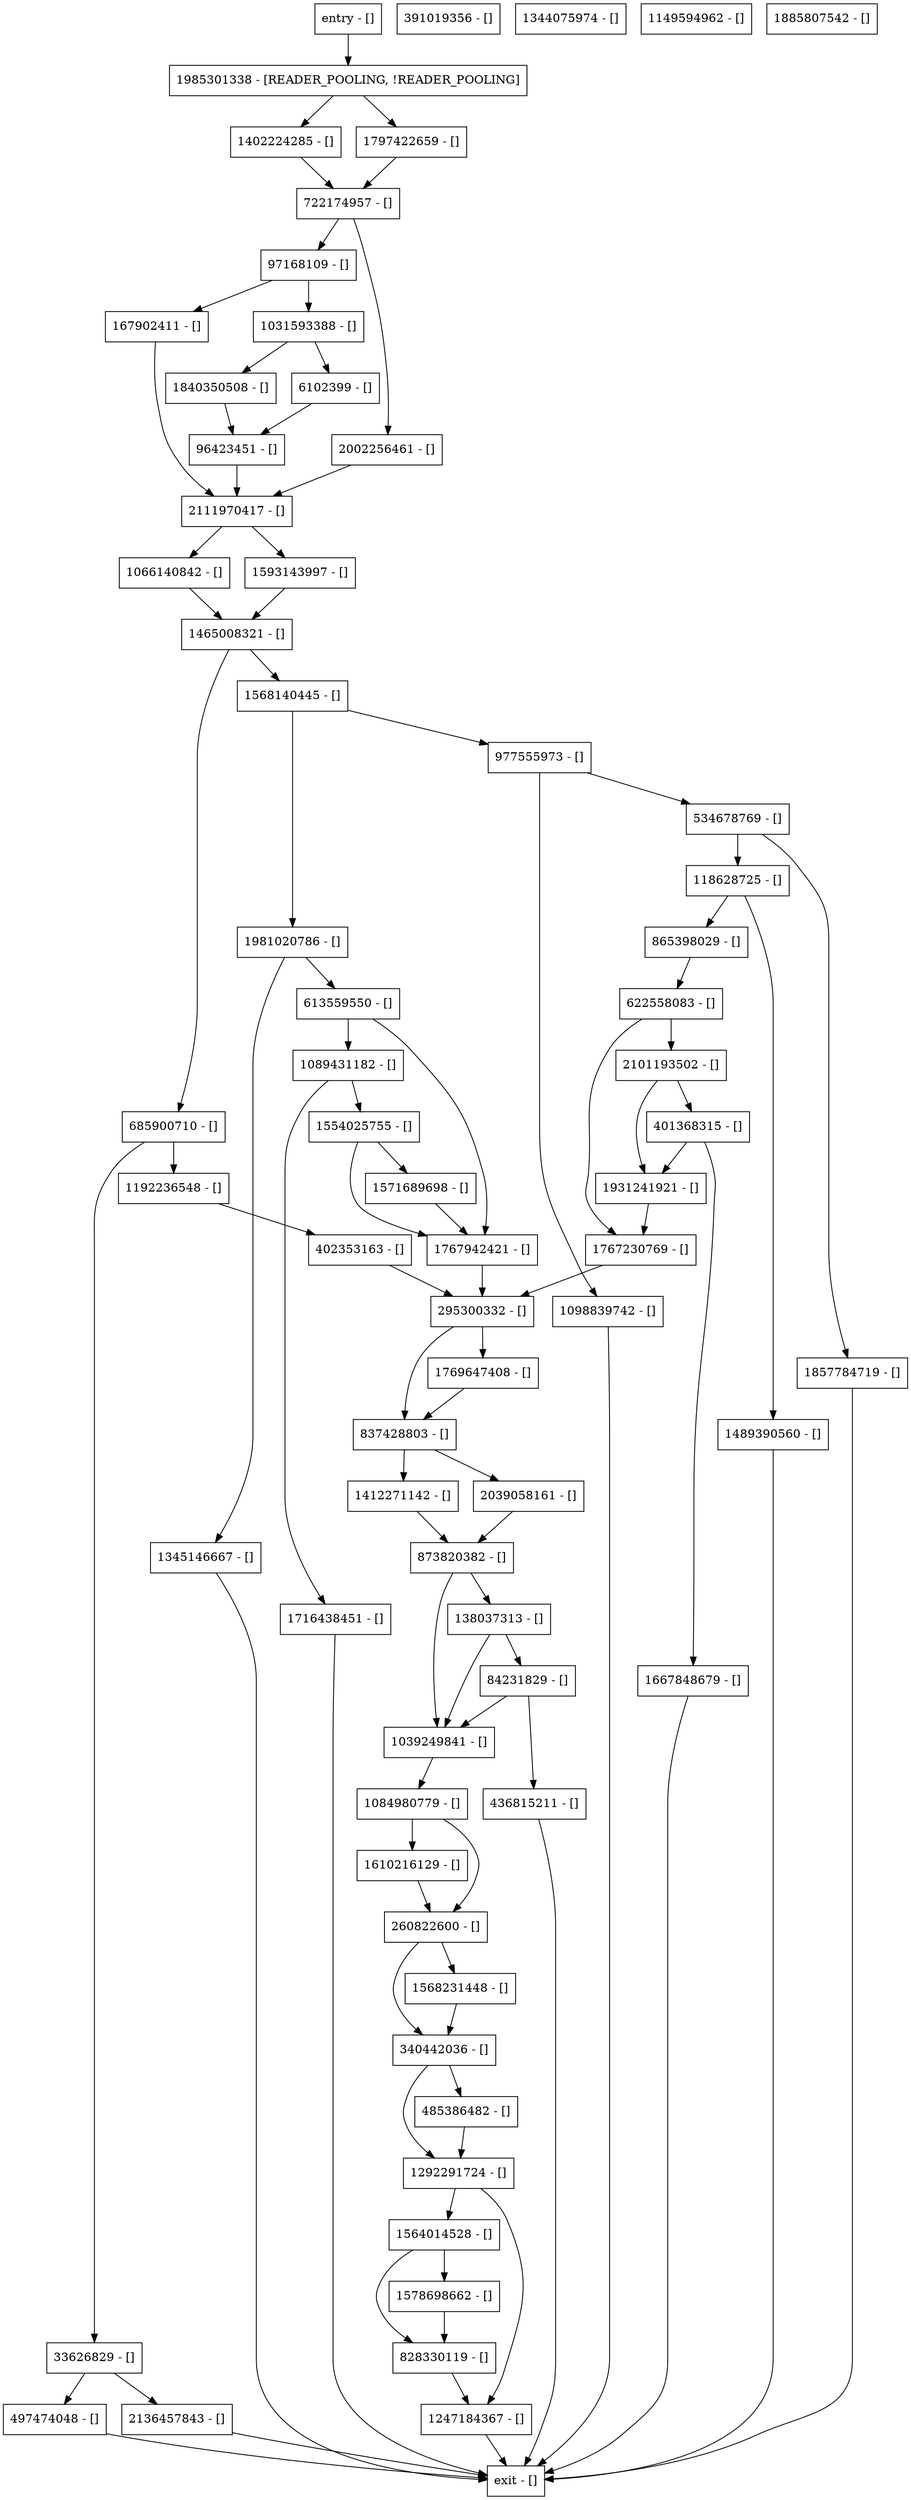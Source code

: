 digraph <init> {
node [shape=record];
1767230769 [label="1767230769 - []"];
485386482 [label="485386482 - []"];
534678769 [label="534678769 - []"];
391019356 [label="391019356 - []"];
1066140842 [label="1066140842 - []"];
497474048 [label="497474048 - []"];
1344075974 [label="1344075974 - []"];
1412271142 [label="1412271142 - []"];
402353163 [label="402353163 - []"];
1578698662 [label="1578698662 - []"];
1554025755 [label="1554025755 - []"];
33626829 [label="33626829 - []"];
2136457843 [label="2136457843 - []"];
6102399 [label="6102399 - []"];
2101193502 [label="2101193502 - []"];
295300332 [label="295300332 - []"];
167902411 [label="167902411 - []"];
2039058161 [label="2039058161 - []"];
1840350508 [label="1840350508 - []"];
1568140445 [label="1568140445 - []"];
1593143997 [label="1593143997 - []"];
685900710 [label="685900710 - []"];
1345146667 [label="1345146667 - []"];
1769647408 [label="1769647408 - []"];
1402224285 [label="1402224285 - []"];
entry [label="entry - []"];
exit [label="exit - []"];
977555973 [label="977555973 - []"];
1857784719 [label="1857784719 - []"];
1767942421 [label="1767942421 - []"];
1985301338 [label="1985301338 - [READER_POOLING, !READER_POOLING]"];
1716438451 [label="1716438451 - []"];
865398029 [label="865398029 - []"];
1084980779 [label="1084980779 - []"];
1292291724 [label="1292291724 - []"];
1571689698 [label="1571689698 - []"];
1568231448 [label="1568231448 - []"];
1192236548 [label="1192236548 - []"];
260822600 [label="260822600 - []"];
118628725 [label="118628725 - []"];
1098839742 [label="1098839742 - []"];
2002256461 [label="2002256461 - []"];
97168109 [label="97168109 - []"];
96423451 [label="96423451 - []"];
1931241921 [label="1931241921 - []"];
873820382 [label="873820382 - []"];
84231829 [label="84231829 - []"];
2111970417 [label="2111970417 - []"];
1797422659 [label="1797422659 - []"];
1465008321 [label="1465008321 - []"];
1564014528 [label="1564014528 - []"];
622558083 [label="622558083 - []"];
1149594962 [label="1149594962 - []"];
436815211 [label="436815211 - []"];
1247184367 [label="1247184367 - []"];
1610216129 [label="1610216129 - []"];
722174957 [label="722174957 - []"];
340442036 [label="340442036 - []"];
1039249841 [label="1039249841 - []"];
1489390560 [label="1489390560 - []"];
613559550 [label="613559550 - []"];
1089431182 [label="1089431182 - []"];
138037313 [label="138037313 - []"];
1981020786 [label="1981020786 - []"];
1667848679 [label="1667848679 - []"];
1885807542 [label="1885807542 - []"];
828330119 [label="828330119 - []"];
837428803 [label="837428803 - []"];
1031593388 [label="1031593388 - []"];
401368315 [label="401368315 - []"];
entry;
exit;
1767230769 -> 295300332;
485386482 -> 1292291724;
534678769 -> 1857784719;
534678769 -> 118628725;
1066140842 -> 1465008321;
497474048 -> exit;
1412271142 -> 873820382;
402353163 -> 295300332;
1578698662 -> 828330119;
1554025755 -> 1767942421;
1554025755 -> 1571689698;
33626829 -> 2136457843;
33626829 -> 497474048;
2136457843 -> exit;
6102399 -> 96423451;
2101193502 -> 1931241921;
2101193502 -> 401368315;
295300332 -> 837428803;
295300332 -> 1769647408;
167902411 -> 2111970417;
2039058161 -> 873820382;
1840350508 -> 96423451;
1568140445 -> 977555973;
1568140445 -> 1981020786;
1593143997 -> 1465008321;
685900710 -> 1192236548;
685900710 -> 33626829;
1345146667 -> exit;
1769647408 -> 837428803;
1402224285 -> 722174957;
entry -> 1985301338;
977555973 -> 534678769;
977555973 -> 1098839742;
1857784719 -> exit;
1767942421 -> 295300332;
1985301338 -> 1402224285;
1985301338 -> 1797422659;
1716438451 -> exit;
865398029 -> 622558083;
1084980779 -> 1610216129;
1084980779 -> 260822600;
1292291724 -> 1247184367;
1292291724 -> 1564014528;
1571689698 -> 1767942421;
1568231448 -> 340442036;
1192236548 -> 402353163;
260822600 -> 1568231448;
260822600 -> 340442036;
118628725 -> 1489390560;
118628725 -> 865398029;
1098839742 -> exit;
2002256461 -> 2111970417;
97168109 -> 167902411;
97168109 -> 1031593388;
96423451 -> 2111970417;
1931241921 -> 1767230769;
873820382 -> 138037313;
873820382 -> 1039249841;
84231829 -> 436815211;
84231829 -> 1039249841;
2111970417 -> 1593143997;
2111970417 -> 1066140842;
1797422659 -> 722174957;
1465008321 -> 1568140445;
1465008321 -> 685900710;
1564014528 -> 1578698662;
1564014528 -> 828330119;
622558083 -> 1767230769;
622558083 -> 2101193502;
436815211 -> exit;
1247184367 -> exit;
1610216129 -> 260822600;
722174957 -> 2002256461;
722174957 -> 97168109;
340442036 -> 485386482;
340442036 -> 1292291724;
1039249841 -> 1084980779;
1489390560 -> exit;
613559550 -> 1767942421;
613559550 -> 1089431182;
1089431182 -> 1716438451;
1089431182 -> 1554025755;
138037313 -> 84231829;
138037313 -> 1039249841;
1981020786 -> 613559550;
1981020786 -> 1345146667;
1667848679 -> exit;
828330119 -> 1247184367;
837428803 -> 1412271142;
837428803 -> 2039058161;
1031593388 -> 1840350508;
1031593388 -> 6102399;
401368315 -> 1931241921;
401368315 -> 1667848679;
}
